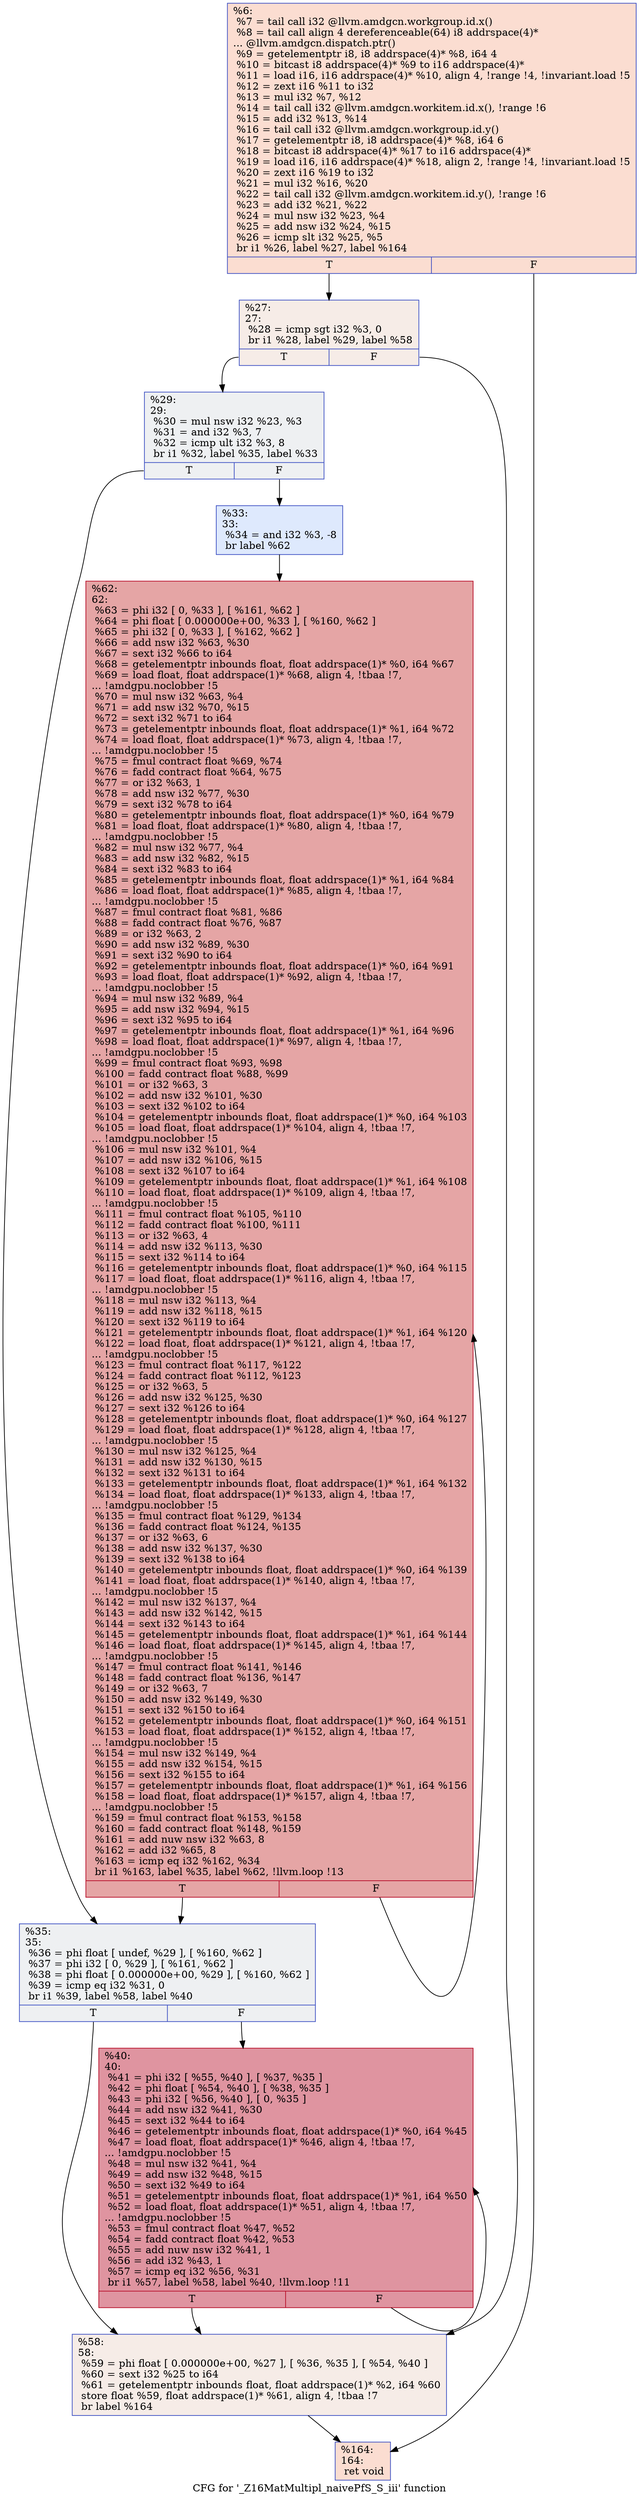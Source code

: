 digraph "CFG for '_Z16MatMultipl_naivePfS_S_iii' function" {
	label="CFG for '_Z16MatMultipl_naivePfS_S_iii' function";

	Node0x4c19cf0 [shape=record,color="#3d50c3ff", style=filled, fillcolor="#f7b39670",label="{%6:\l  %7 = tail call i32 @llvm.amdgcn.workgroup.id.x()\l  %8 = tail call align 4 dereferenceable(64) i8 addrspace(4)*\l... @llvm.amdgcn.dispatch.ptr()\l  %9 = getelementptr i8, i8 addrspace(4)* %8, i64 4\l  %10 = bitcast i8 addrspace(4)* %9 to i16 addrspace(4)*\l  %11 = load i16, i16 addrspace(4)* %10, align 4, !range !4, !invariant.load !5\l  %12 = zext i16 %11 to i32\l  %13 = mul i32 %7, %12\l  %14 = tail call i32 @llvm.amdgcn.workitem.id.x(), !range !6\l  %15 = add i32 %13, %14\l  %16 = tail call i32 @llvm.amdgcn.workgroup.id.y()\l  %17 = getelementptr i8, i8 addrspace(4)* %8, i64 6\l  %18 = bitcast i8 addrspace(4)* %17 to i16 addrspace(4)*\l  %19 = load i16, i16 addrspace(4)* %18, align 2, !range !4, !invariant.load !5\l  %20 = zext i16 %19 to i32\l  %21 = mul i32 %16, %20\l  %22 = tail call i32 @llvm.amdgcn.workitem.id.y(), !range !6\l  %23 = add i32 %21, %22\l  %24 = mul nsw i32 %23, %4\l  %25 = add nsw i32 %24, %15\l  %26 = icmp slt i32 %25, %5\l  br i1 %26, label %27, label %164\l|{<s0>T|<s1>F}}"];
	Node0x4c19cf0:s0 -> Node0x4c1d720;
	Node0x4c19cf0:s1 -> Node0x4c1d7b0;
	Node0x4c1d720 [shape=record,color="#3d50c3ff", style=filled, fillcolor="#ead5c970",label="{%27:\l27:                                               \l  %28 = icmp sgt i32 %3, 0\l  br i1 %28, label %29, label %58\l|{<s0>T|<s1>F}}"];
	Node0x4c1d720:s0 -> Node0x4c1d9b0;
	Node0x4c1d720:s1 -> Node0x4c1da00;
	Node0x4c1d9b0 [shape=record,color="#3d50c3ff", style=filled, fillcolor="#d9dce170",label="{%29:\l29:                                               \l  %30 = mul nsw i32 %23, %3\l  %31 = and i32 %3, 7\l  %32 = icmp ult i32 %3, 8\l  br i1 %32, label %35, label %33\l|{<s0>T|<s1>F}}"];
	Node0x4c1d9b0:s0 -> Node0x4c1bd10;
	Node0x4c1d9b0:s1 -> Node0x4c1bd60;
	Node0x4c1bd60 [shape=record,color="#3d50c3ff", style=filled, fillcolor="#b5cdfa70",label="{%33:\l33:                                               \l  %34 = and i32 %3, -8\l  br label %62\l}"];
	Node0x4c1bd60 -> Node0x4c1e0a0;
	Node0x4c1bd10 [shape=record,color="#3d50c3ff", style=filled, fillcolor="#d9dce170",label="{%35:\l35:                                               \l  %36 = phi float [ undef, %29 ], [ %160, %62 ]\l  %37 = phi i32 [ 0, %29 ], [ %161, %62 ]\l  %38 = phi float [ 0.000000e+00, %29 ], [ %160, %62 ]\l  %39 = icmp eq i32 %31, 0\l  br i1 %39, label %58, label %40\l|{<s0>T|<s1>F}}"];
	Node0x4c1bd10:s0 -> Node0x4c1da00;
	Node0x4c1bd10:s1 -> Node0x4c1f310;
	Node0x4c1f310 [shape=record,color="#b70d28ff", style=filled, fillcolor="#b70d2870",label="{%40:\l40:                                               \l  %41 = phi i32 [ %55, %40 ], [ %37, %35 ]\l  %42 = phi float [ %54, %40 ], [ %38, %35 ]\l  %43 = phi i32 [ %56, %40 ], [ 0, %35 ]\l  %44 = add nsw i32 %41, %30\l  %45 = sext i32 %44 to i64\l  %46 = getelementptr inbounds float, float addrspace(1)* %0, i64 %45\l  %47 = load float, float addrspace(1)* %46, align 4, !tbaa !7,\l... !amdgpu.noclobber !5\l  %48 = mul nsw i32 %41, %4\l  %49 = add nsw i32 %48, %15\l  %50 = sext i32 %49 to i64\l  %51 = getelementptr inbounds float, float addrspace(1)* %1, i64 %50\l  %52 = load float, float addrspace(1)* %51, align 4, !tbaa !7,\l... !amdgpu.noclobber !5\l  %53 = fmul contract float %47, %52\l  %54 = fadd contract float %42, %53\l  %55 = add nuw nsw i32 %41, 1\l  %56 = add i32 %43, 1\l  %57 = icmp eq i32 %56, %31\l  br i1 %57, label %58, label %40, !llvm.loop !11\l|{<s0>T|<s1>F}}"];
	Node0x4c1f310:s0 -> Node0x4c1da00;
	Node0x4c1f310:s1 -> Node0x4c1f310;
	Node0x4c1da00 [shape=record,color="#3d50c3ff", style=filled, fillcolor="#ead5c970",label="{%58:\l58:                                               \l  %59 = phi float [ 0.000000e+00, %27 ], [ %36, %35 ], [ %54, %40 ]\l  %60 = sext i32 %25 to i64\l  %61 = getelementptr inbounds float, float addrspace(1)* %2, i64 %60\l  store float %59, float addrspace(1)* %61, align 4, !tbaa !7\l  br label %164\l}"];
	Node0x4c1da00 -> Node0x4c1d7b0;
	Node0x4c1e0a0 [shape=record,color="#b70d28ff", style=filled, fillcolor="#c5333470",label="{%62:\l62:                                               \l  %63 = phi i32 [ 0, %33 ], [ %161, %62 ]\l  %64 = phi float [ 0.000000e+00, %33 ], [ %160, %62 ]\l  %65 = phi i32 [ 0, %33 ], [ %162, %62 ]\l  %66 = add nsw i32 %63, %30\l  %67 = sext i32 %66 to i64\l  %68 = getelementptr inbounds float, float addrspace(1)* %0, i64 %67\l  %69 = load float, float addrspace(1)* %68, align 4, !tbaa !7,\l... !amdgpu.noclobber !5\l  %70 = mul nsw i32 %63, %4\l  %71 = add nsw i32 %70, %15\l  %72 = sext i32 %71 to i64\l  %73 = getelementptr inbounds float, float addrspace(1)* %1, i64 %72\l  %74 = load float, float addrspace(1)* %73, align 4, !tbaa !7,\l... !amdgpu.noclobber !5\l  %75 = fmul contract float %69, %74\l  %76 = fadd contract float %64, %75\l  %77 = or i32 %63, 1\l  %78 = add nsw i32 %77, %30\l  %79 = sext i32 %78 to i64\l  %80 = getelementptr inbounds float, float addrspace(1)* %0, i64 %79\l  %81 = load float, float addrspace(1)* %80, align 4, !tbaa !7,\l... !amdgpu.noclobber !5\l  %82 = mul nsw i32 %77, %4\l  %83 = add nsw i32 %82, %15\l  %84 = sext i32 %83 to i64\l  %85 = getelementptr inbounds float, float addrspace(1)* %1, i64 %84\l  %86 = load float, float addrspace(1)* %85, align 4, !tbaa !7,\l... !amdgpu.noclobber !5\l  %87 = fmul contract float %81, %86\l  %88 = fadd contract float %76, %87\l  %89 = or i32 %63, 2\l  %90 = add nsw i32 %89, %30\l  %91 = sext i32 %90 to i64\l  %92 = getelementptr inbounds float, float addrspace(1)* %0, i64 %91\l  %93 = load float, float addrspace(1)* %92, align 4, !tbaa !7,\l... !amdgpu.noclobber !5\l  %94 = mul nsw i32 %89, %4\l  %95 = add nsw i32 %94, %15\l  %96 = sext i32 %95 to i64\l  %97 = getelementptr inbounds float, float addrspace(1)* %1, i64 %96\l  %98 = load float, float addrspace(1)* %97, align 4, !tbaa !7,\l... !amdgpu.noclobber !5\l  %99 = fmul contract float %93, %98\l  %100 = fadd contract float %88, %99\l  %101 = or i32 %63, 3\l  %102 = add nsw i32 %101, %30\l  %103 = sext i32 %102 to i64\l  %104 = getelementptr inbounds float, float addrspace(1)* %0, i64 %103\l  %105 = load float, float addrspace(1)* %104, align 4, !tbaa !7,\l... !amdgpu.noclobber !5\l  %106 = mul nsw i32 %101, %4\l  %107 = add nsw i32 %106, %15\l  %108 = sext i32 %107 to i64\l  %109 = getelementptr inbounds float, float addrspace(1)* %1, i64 %108\l  %110 = load float, float addrspace(1)* %109, align 4, !tbaa !7,\l... !amdgpu.noclobber !5\l  %111 = fmul contract float %105, %110\l  %112 = fadd contract float %100, %111\l  %113 = or i32 %63, 4\l  %114 = add nsw i32 %113, %30\l  %115 = sext i32 %114 to i64\l  %116 = getelementptr inbounds float, float addrspace(1)* %0, i64 %115\l  %117 = load float, float addrspace(1)* %116, align 4, !tbaa !7,\l... !amdgpu.noclobber !5\l  %118 = mul nsw i32 %113, %4\l  %119 = add nsw i32 %118, %15\l  %120 = sext i32 %119 to i64\l  %121 = getelementptr inbounds float, float addrspace(1)* %1, i64 %120\l  %122 = load float, float addrspace(1)* %121, align 4, !tbaa !7,\l... !amdgpu.noclobber !5\l  %123 = fmul contract float %117, %122\l  %124 = fadd contract float %112, %123\l  %125 = or i32 %63, 5\l  %126 = add nsw i32 %125, %30\l  %127 = sext i32 %126 to i64\l  %128 = getelementptr inbounds float, float addrspace(1)* %0, i64 %127\l  %129 = load float, float addrspace(1)* %128, align 4, !tbaa !7,\l... !amdgpu.noclobber !5\l  %130 = mul nsw i32 %125, %4\l  %131 = add nsw i32 %130, %15\l  %132 = sext i32 %131 to i64\l  %133 = getelementptr inbounds float, float addrspace(1)* %1, i64 %132\l  %134 = load float, float addrspace(1)* %133, align 4, !tbaa !7,\l... !amdgpu.noclobber !5\l  %135 = fmul contract float %129, %134\l  %136 = fadd contract float %124, %135\l  %137 = or i32 %63, 6\l  %138 = add nsw i32 %137, %30\l  %139 = sext i32 %138 to i64\l  %140 = getelementptr inbounds float, float addrspace(1)* %0, i64 %139\l  %141 = load float, float addrspace(1)* %140, align 4, !tbaa !7,\l... !amdgpu.noclobber !5\l  %142 = mul nsw i32 %137, %4\l  %143 = add nsw i32 %142, %15\l  %144 = sext i32 %143 to i64\l  %145 = getelementptr inbounds float, float addrspace(1)* %1, i64 %144\l  %146 = load float, float addrspace(1)* %145, align 4, !tbaa !7,\l... !amdgpu.noclobber !5\l  %147 = fmul contract float %141, %146\l  %148 = fadd contract float %136, %147\l  %149 = or i32 %63, 7\l  %150 = add nsw i32 %149, %30\l  %151 = sext i32 %150 to i64\l  %152 = getelementptr inbounds float, float addrspace(1)* %0, i64 %151\l  %153 = load float, float addrspace(1)* %152, align 4, !tbaa !7,\l... !amdgpu.noclobber !5\l  %154 = mul nsw i32 %149, %4\l  %155 = add nsw i32 %154, %15\l  %156 = sext i32 %155 to i64\l  %157 = getelementptr inbounds float, float addrspace(1)* %1, i64 %156\l  %158 = load float, float addrspace(1)* %157, align 4, !tbaa !7,\l... !amdgpu.noclobber !5\l  %159 = fmul contract float %153, %158\l  %160 = fadd contract float %148, %159\l  %161 = add nuw nsw i32 %63, 8\l  %162 = add i32 %65, 8\l  %163 = icmp eq i32 %162, %34\l  br i1 %163, label %35, label %62, !llvm.loop !13\l|{<s0>T|<s1>F}}"];
	Node0x4c1e0a0:s0 -> Node0x4c1bd10;
	Node0x4c1e0a0:s1 -> Node0x4c1e0a0;
	Node0x4c1d7b0 [shape=record,color="#3d50c3ff", style=filled, fillcolor="#f7b39670",label="{%164:\l164:                                              \l  ret void\l}"];
}

